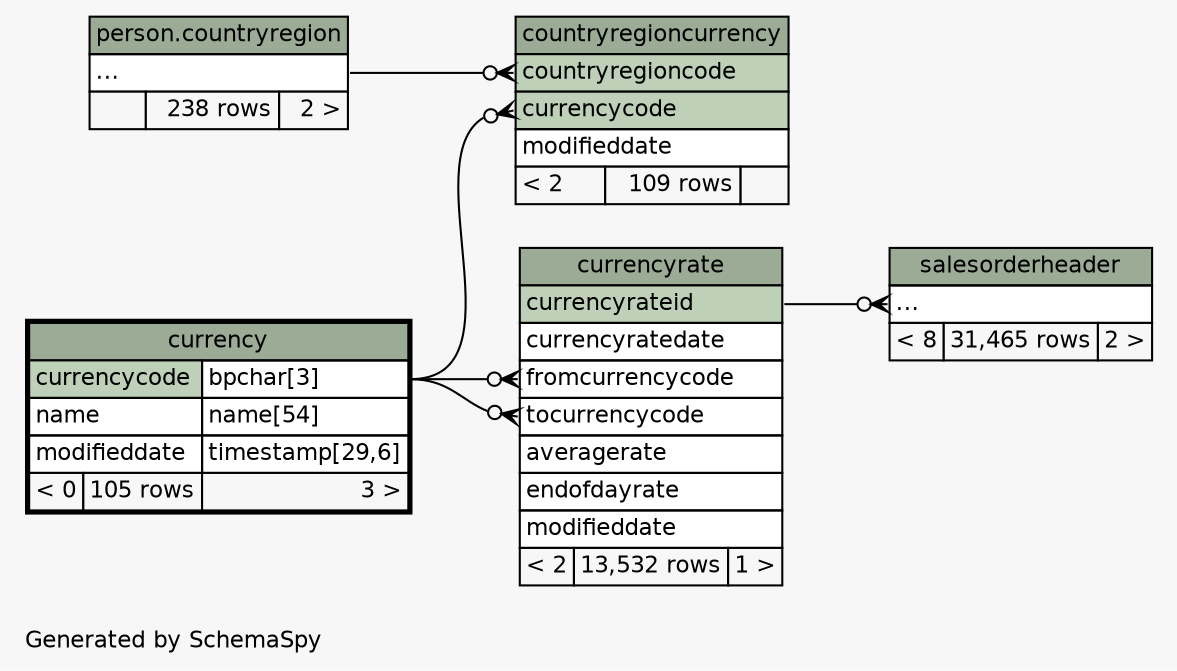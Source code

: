 // dot 2.40.1 on Linux 5.4.0-80-generic
// SchemaSpy rev 590
digraph "twoDegreesRelationshipsDiagram" {
  graph [
    rankdir="RL"
    bgcolor="#f7f7f7"
    label="\nGenerated by SchemaSpy"
    labeljust="l"
    nodesep="0.18"
    ranksep="0.46"
    fontname="Helvetica"
    fontsize="11"
  ];
  node [
    fontname="Helvetica"
    fontsize="11"
    shape="plaintext"
  ];
  edge [
    arrowsize="0.8"
  ];
  "countryregioncurrency":"countryregioncode":w -> "person.countryregion":"elipses":e [arrowhead=none dir=back arrowtail=crowodot];
  "countryregioncurrency":"currencycode":w -> "currency":"currencycode.type":e [arrowhead=none dir=back arrowtail=crowodot];
  "currencyrate":"fromcurrencycode":w -> "currency":"currencycode.type":e [arrowhead=none dir=back arrowtail=crowodot];
  "currencyrate":"tocurrencycode":w -> "currency":"currencycode.type":e [arrowhead=none dir=back arrowtail=crowodot];
  "salesorderheader":"elipses":w -> "currencyrate":"currencyrateid":e [arrowhead=none dir=back arrowtail=crowodot];
  "person.countryregion" [
    label=<
    <TABLE BORDER="0" CELLBORDER="1" CELLSPACING="0" BGCOLOR="#ffffff">
      <TR><TD COLSPAN="3" BGCOLOR="#9bab96" ALIGN="CENTER">person.countryregion</TD></TR>
      <TR><TD PORT="elipses" COLSPAN="3" ALIGN="LEFT">...</TD></TR>
      <TR><TD ALIGN="LEFT" BGCOLOR="#f7f7f7">  </TD><TD ALIGN="RIGHT" BGCOLOR="#f7f7f7">238 rows</TD><TD ALIGN="RIGHT" BGCOLOR="#f7f7f7">2 &gt;</TD></TR>
    </TABLE>>
    tooltip="person.countryregion"
  ];
  "countryregioncurrency" [
    label=<
    <TABLE BORDER="0" CELLBORDER="1" CELLSPACING="0" BGCOLOR="#ffffff">
      <TR><TD COLSPAN="3" BGCOLOR="#9bab96" ALIGN="CENTER">countryregioncurrency</TD></TR>
      <TR><TD PORT="countryregioncode" COLSPAN="3" BGCOLOR="#bed1b8" ALIGN="LEFT">countryregioncode</TD></TR>
      <TR><TD PORT="currencycode" COLSPAN="3" BGCOLOR="#bed1b8" ALIGN="LEFT">currencycode</TD></TR>
      <TR><TD PORT="modifieddate" COLSPAN="3" ALIGN="LEFT">modifieddate</TD></TR>
      <TR><TD ALIGN="LEFT" BGCOLOR="#f7f7f7">&lt; 2</TD><TD ALIGN="RIGHT" BGCOLOR="#f7f7f7">109 rows</TD><TD ALIGN="RIGHT" BGCOLOR="#f7f7f7">  </TD></TR>
    </TABLE>>
    URL="countryregioncurrency.html"
    tooltip="countryregioncurrency"
  ];
  "currency" [
    label=<
    <TABLE BORDER="2" CELLBORDER="1" CELLSPACING="0" BGCOLOR="#ffffff">
      <TR><TD COLSPAN="3" BGCOLOR="#9bab96" ALIGN="CENTER">currency</TD></TR>
      <TR><TD PORT="currencycode" COLSPAN="2" BGCOLOR="#bed1b8" ALIGN="LEFT">currencycode</TD><TD PORT="currencycode.type" ALIGN="LEFT">bpchar[3]</TD></TR>
      <TR><TD PORT="name" COLSPAN="2" ALIGN="LEFT">name</TD><TD PORT="name.type" ALIGN="LEFT">name[54]</TD></TR>
      <TR><TD PORT="modifieddate" COLSPAN="2" ALIGN="LEFT">modifieddate</TD><TD PORT="modifieddate.type" ALIGN="LEFT">timestamp[29,6]</TD></TR>
      <TR><TD ALIGN="LEFT" BGCOLOR="#f7f7f7">&lt; 0</TD><TD ALIGN="RIGHT" BGCOLOR="#f7f7f7">105 rows</TD><TD ALIGN="RIGHT" BGCOLOR="#f7f7f7">3 &gt;</TD></TR>
    </TABLE>>
    URL="currency.html"
    tooltip="currency"
  ];
  "currencyrate" [
    label=<
    <TABLE BORDER="0" CELLBORDER="1" CELLSPACING="0" BGCOLOR="#ffffff">
      <TR><TD COLSPAN="3" BGCOLOR="#9bab96" ALIGN="CENTER">currencyrate</TD></TR>
      <TR><TD PORT="currencyrateid" COLSPAN="3" BGCOLOR="#bed1b8" ALIGN="LEFT">currencyrateid</TD></TR>
      <TR><TD PORT="currencyratedate" COLSPAN="3" ALIGN="LEFT">currencyratedate</TD></TR>
      <TR><TD PORT="fromcurrencycode" COLSPAN="3" ALIGN="LEFT">fromcurrencycode</TD></TR>
      <TR><TD PORT="tocurrencycode" COLSPAN="3" ALIGN="LEFT">tocurrencycode</TD></TR>
      <TR><TD PORT="averagerate" COLSPAN="3" ALIGN="LEFT">averagerate</TD></TR>
      <TR><TD PORT="endofdayrate" COLSPAN="3" ALIGN="LEFT">endofdayrate</TD></TR>
      <TR><TD PORT="modifieddate" COLSPAN="3" ALIGN="LEFT">modifieddate</TD></TR>
      <TR><TD ALIGN="LEFT" BGCOLOR="#f7f7f7">&lt; 2</TD><TD ALIGN="RIGHT" BGCOLOR="#f7f7f7">13,532 rows</TD><TD ALIGN="RIGHT" BGCOLOR="#f7f7f7">1 &gt;</TD></TR>
    </TABLE>>
    URL="currencyrate.html"
    tooltip="currencyrate"
  ];
  "salesorderheader" [
    label=<
    <TABLE BORDER="0" CELLBORDER="1" CELLSPACING="0" BGCOLOR="#ffffff">
      <TR><TD COLSPAN="3" BGCOLOR="#9bab96" ALIGN="CENTER">salesorderheader</TD></TR>
      <TR><TD PORT="elipses" COLSPAN="3" ALIGN="LEFT">...</TD></TR>
      <TR><TD ALIGN="LEFT" BGCOLOR="#f7f7f7">&lt; 8</TD><TD ALIGN="RIGHT" BGCOLOR="#f7f7f7">31,465 rows</TD><TD ALIGN="RIGHT" BGCOLOR="#f7f7f7">2 &gt;</TD></TR>
    </TABLE>>
    URL="salesorderheader.html"
    tooltip="salesorderheader"
  ];
}
